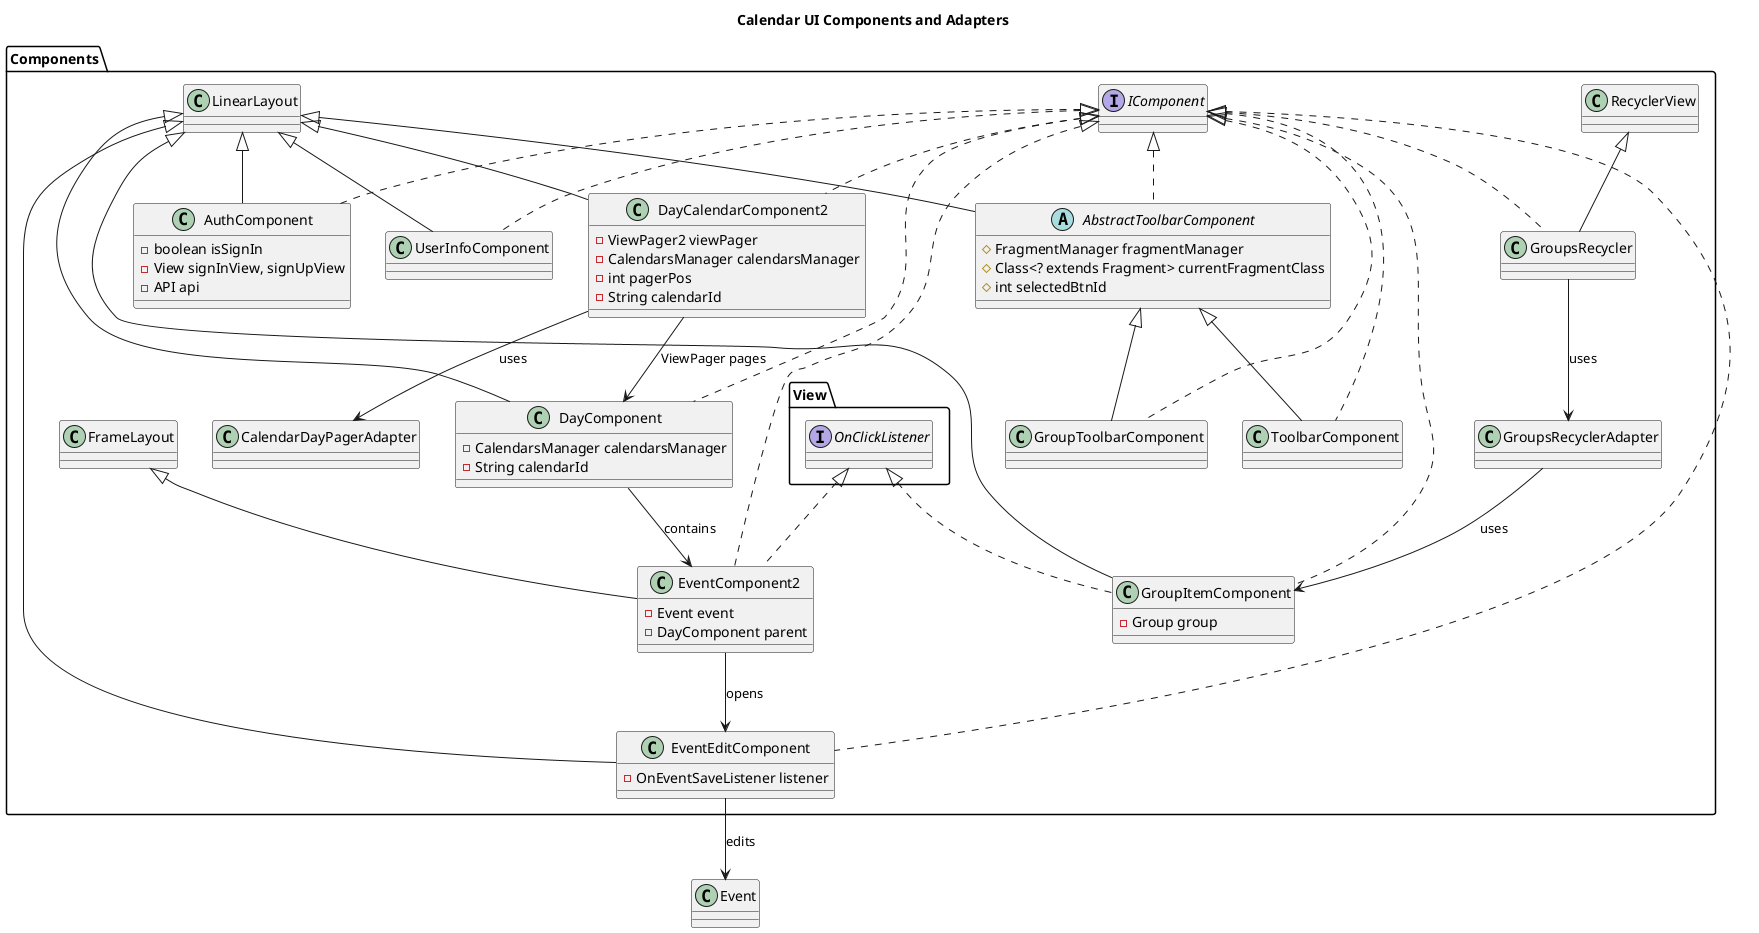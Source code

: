 @startuml
title Calendar UI Components and Adapters

package Components {
    class AuthComponent extends LinearLayout implements IComponent {
        - boolean isSignIn
        - View signInView, signUpView
        - API api
    }

    class DayCalendarComponent2 extends LinearLayout implements IComponent {
        - ViewPager2 viewPager
        - CalendarsManager calendarsManager
        - int pagerPos
        - String calendarId
    }

    class DayComponent extends LinearLayout implements IComponent {
        - CalendarsManager calendarsManager
        - String calendarId
    }

    class EventComponent2 extends FrameLayout implements IComponent, View.OnClickListener {
        - Event event
        - DayComponent parent
    }

    class EventEditComponent extends LinearLayout implements IComponent {
        - OnEventSaveListener listener
    }

    class GroupItemComponent extends LinearLayout implements IComponent, View.OnClickListener {
        - Group group
    }

    class GroupsRecycler extends RecyclerView implements IComponent {
    }

    abstract class AbstractToolbarComponent extends LinearLayout implements IComponent {
        # FragmentManager fragmentManager
        # Class<? extends Fragment> currentFragmentClass
        # int selectedBtnId
    }

    class GroupToolbarComponent extends AbstractToolbarComponent implements IComponent {
    }

    class ToolbarComponent extends AbstractToolbarComponent implements IComponent {
    }

    class UserInfoComponent extends LinearLayout implements IComponent {
    }

    class CalendarDayPagerAdapter extends RecyclerView.Adapter {
    }

    class GroupsRecyclerAdapter extends RecyclerView.Adapter {
    }
}

' Relationships (usage)
DayCalendarComponent2 --> CalendarDayPagerAdapter : uses
GroupsRecycler --> GroupsRecyclerAdapter : uses
GroupsRecyclerAdapter -->  GroupItemComponent: uses
DayCalendarComponent2 --> DayComponent : ViewPager pages
DayComponent --> EventComponent2 : contains
EventComponent2 --> EventEditComponent : opens
EventEditComponent --> Event : edits

@enduml
